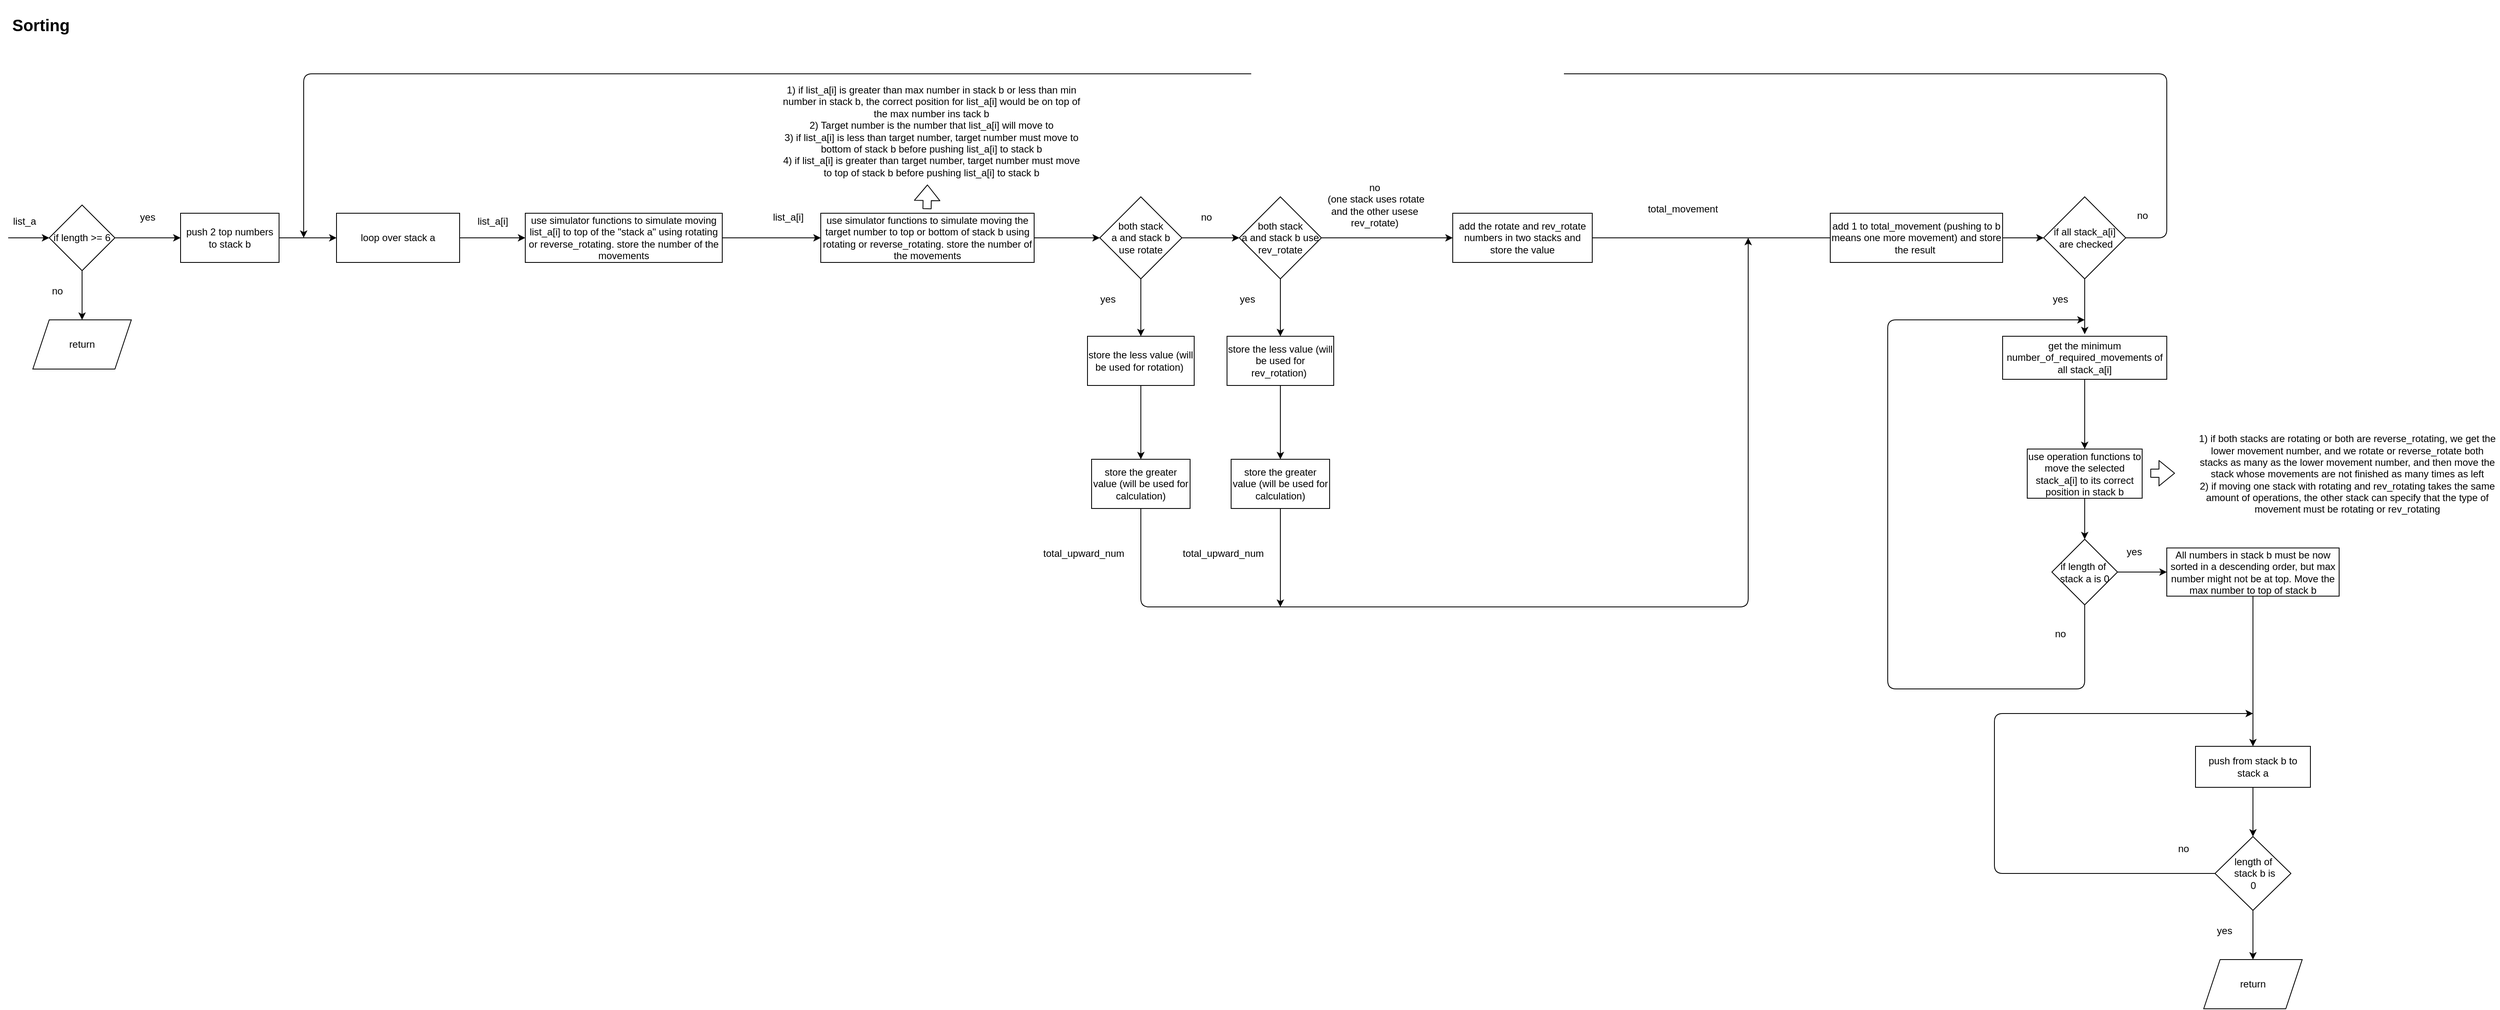 <mxfile>
    <diagram id="5VG0vfPGl2Hpjg8pp_6i" name="Page-1">
        <mxGraphModel dx="1707" dy="1222" grid="1" gridSize="10" guides="1" tooltips="1" connect="1" arrows="1" fold="1" page="1" pageScale="1" pageWidth="3300" pageHeight="4681" math="0" shadow="0">
            <root>
                <mxCell id="0"/>
                <mxCell id="1" parent="0"/>
                <mxCell id="26" style="edgeStyle=none;html=1;" parent="1" edge="1">
                    <mxGeometry relative="1" as="geometry">
                        <mxPoint x="140" y="440" as="targetPoint"/>
                        <mxPoint x="90" y="440" as="sourcePoint"/>
                    </mxGeometry>
                </mxCell>
                <mxCell id="28" style="edgeStyle=none;html=1;" parent="1" source="27" edge="1">
                    <mxGeometry relative="1" as="geometry">
                        <mxPoint x="180" y="540" as="targetPoint"/>
                    </mxGeometry>
                </mxCell>
                <mxCell id="31" style="edgeStyle=none;html=1;exitX=1;exitY=0.5;exitDx=0;exitDy=0;" parent="1" source="27" edge="1">
                    <mxGeometry relative="1" as="geometry">
                        <mxPoint x="300" y="440" as="targetPoint"/>
                    </mxGeometry>
                </mxCell>
                <mxCell id="27" value="if length &amp;gt;= 6" style="rhombus;whiteSpace=wrap;html=1;" parent="1" vertex="1">
                    <mxGeometry x="140" y="400" width="80" height="80" as="geometry"/>
                </mxCell>
                <mxCell id="29" value="return" style="shape=parallelogram;perimeter=parallelogramPerimeter;whiteSpace=wrap;html=1;fixedSize=1;" parent="1" vertex="1">
                    <mxGeometry x="120" y="540" width="120" height="60" as="geometry"/>
                </mxCell>
                <mxCell id="30" value="no" style="text;html=1;strokeColor=none;fillColor=none;align=center;verticalAlign=middle;whiteSpace=wrap;rounded=0;" parent="1" vertex="1">
                    <mxGeometry x="130" y="490" width="40" height="30" as="geometry"/>
                </mxCell>
                <mxCell id="32" value="yes" style="text;html=1;strokeColor=none;fillColor=none;align=center;verticalAlign=middle;whiteSpace=wrap;rounded=0;" parent="1" vertex="1">
                    <mxGeometry x="230" y="400" width="60" height="30" as="geometry"/>
                </mxCell>
                <mxCell id="34" style="edgeStyle=none;html=1;exitX=1;exitY=0.5;exitDx=0;exitDy=0;" parent="1" source="33" edge="1">
                    <mxGeometry relative="1" as="geometry">
                        <mxPoint x="490" y="440" as="targetPoint"/>
                    </mxGeometry>
                </mxCell>
                <mxCell id="33" value="push 2 top numbers to stack b" style="rounded=0;whiteSpace=wrap;html=1;" parent="1" vertex="1">
                    <mxGeometry x="300" y="410" width="120" height="60" as="geometry"/>
                </mxCell>
                <mxCell id="37" style="edgeStyle=none;html=1;" parent="1" source="35" edge="1">
                    <mxGeometry relative="1" as="geometry">
                        <mxPoint x="720" y="440" as="targetPoint"/>
                    </mxGeometry>
                </mxCell>
                <mxCell id="35" value="loop over stack a" style="rounded=0;whiteSpace=wrap;html=1;" parent="1" vertex="1">
                    <mxGeometry x="490" y="410" width="150" height="60" as="geometry"/>
                </mxCell>
                <mxCell id="38" value="list_a[i]" style="text;html=1;align=center;verticalAlign=middle;resizable=0;points=[];autosize=1;strokeColor=none;fillColor=none;" parent="1" vertex="1">
                    <mxGeometry x="650" y="405" width="60" height="30" as="geometry"/>
                </mxCell>
                <mxCell id="40" style="edgeStyle=none;html=1;" parent="1" source="39" edge="1">
                    <mxGeometry relative="1" as="geometry">
                        <mxPoint x="1080" y="440" as="targetPoint"/>
                    </mxGeometry>
                </mxCell>
                <mxCell id="39" value="use simulator functions to simulate moving list_a[i] to top of the &quot;stack a&quot; using rotating or reverse_rotating. store the number of the movements" style="rounded=0;whiteSpace=wrap;html=1;" parent="1" vertex="1">
                    <mxGeometry x="720" y="410" width="240" height="60" as="geometry"/>
                </mxCell>
                <mxCell id="47" value="list_a[i]" style="text;html=1;align=center;verticalAlign=middle;resizable=0;points=[];autosize=1;strokeColor=none;fillColor=none;" parent="1" vertex="1">
                    <mxGeometry x="1010" y="400" width="60" height="30" as="geometry"/>
                </mxCell>
                <mxCell id="54" value="" style="endArrow=classic;html=1;exitX=1;exitY=0.5;exitDx=0;exitDy=0;entryX=0;entryY=0.5;entryDx=0;entryDy=0;" parent="1" target="55" edge="1">
                    <mxGeometry width="50" height="50" relative="1" as="geometry">
                        <mxPoint x="1340" y="440" as="sourcePoint"/>
                        <mxPoint x="1420" y="430" as="targetPoint"/>
                    </mxGeometry>
                </mxCell>
                <mxCell id="56" style="edgeStyle=none;html=1;entryX=0.5;entryY=0;entryDx=0;entryDy=0;" parent="1" source="55" target="58" edge="1">
                    <mxGeometry relative="1" as="geometry">
                        <mxPoint x="1470" y="540" as="targetPoint"/>
                    </mxGeometry>
                </mxCell>
                <mxCell id="59" style="edgeStyle=none;html=1;" parent="1" source="55" edge="1">
                    <mxGeometry relative="1" as="geometry">
                        <mxPoint x="1590" y="440" as="targetPoint"/>
                    </mxGeometry>
                </mxCell>
                <mxCell id="55" value="both stack &lt;br&gt;a and&amp;nbsp;stack b &lt;br&gt;use rotate" style="rhombus;whiteSpace=wrap;html=1;" parent="1" vertex="1">
                    <mxGeometry x="1420" y="390" width="100" height="100" as="geometry"/>
                </mxCell>
                <mxCell id="57" value="yes" style="text;html=1;strokeColor=none;fillColor=none;align=center;verticalAlign=middle;whiteSpace=wrap;rounded=0;" parent="1" vertex="1">
                    <mxGeometry x="1400" y="500" width="60" height="30" as="geometry"/>
                </mxCell>
                <mxCell id="69" style="edgeStyle=none;html=1;" parent="1" source="58" edge="1">
                    <mxGeometry relative="1" as="geometry">
                        <mxPoint x="1470" y="710" as="targetPoint"/>
                    </mxGeometry>
                </mxCell>
                <mxCell id="58" value="store the less value (will be used for rotation)&amp;nbsp;" style="rounded=0;whiteSpace=wrap;html=1;" parent="1" vertex="1">
                    <mxGeometry x="1405" y="560" width="130" height="60" as="geometry"/>
                </mxCell>
                <mxCell id="60" value="no" style="text;html=1;strokeColor=none;fillColor=none;align=center;verticalAlign=middle;whiteSpace=wrap;rounded=0;" parent="1" vertex="1">
                    <mxGeometry x="1520" y="400" width="60" height="30" as="geometry"/>
                </mxCell>
                <mxCell id="61" style="edgeStyle=none;html=1;entryX=0.5;entryY=0;entryDx=0;entryDy=0;exitX=0.5;exitY=1;exitDx=0;exitDy=0;" parent="1" source="63" target="65" edge="1">
                    <mxGeometry relative="1" as="geometry">
                        <mxPoint x="1640" y="540" as="targetPoint"/>
                    </mxGeometry>
                </mxCell>
                <mxCell id="62" style="edgeStyle=none;html=1;" parent="1" source="63" edge="1">
                    <mxGeometry relative="1" as="geometry">
                        <mxPoint x="1850" y="440" as="targetPoint"/>
                    </mxGeometry>
                </mxCell>
                <mxCell id="63" value="both stack &lt;br&gt;a and&amp;nbsp;stack b use rev_rotate" style="rhombus;whiteSpace=wrap;html=1;" parent="1" vertex="1">
                    <mxGeometry x="1590" y="390" width="100" height="100" as="geometry"/>
                </mxCell>
                <mxCell id="64" value="yes" style="text;html=1;strokeColor=none;fillColor=none;align=center;verticalAlign=middle;whiteSpace=wrap;rounded=0;" parent="1" vertex="1">
                    <mxGeometry x="1570" y="500" width="60" height="30" as="geometry"/>
                </mxCell>
                <mxCell id="65" value="store the less value (will be used for rev_rotation)&amp;nbsp;" style="rounded=0;whiteSpace=wrap;html=1;" parent="1" vertex="1">
                    <mxGeometry x="1575" y="560" width="130" height="60" as="geometry"/>
                </mxCell>
                <mxCell id="66" value="no&lt;br&gt;&amp;nbsp;(one stack uses rotate and the other usese rev_rotate)" style="text;html=1;strokeColor=none;fillColor=none;align=center;verticalAlign=middle;whiteSpace=wrap;rounded=0;" parent="1" vertex="1">
                    <mxGeometry x="1690" y="370" width="130" height="60" as="geometry"/>
                </mxCell>
                <mxCell id="75" style="edgeStyle=none;html=1;exitX=0.5;exitY=1;exitDx=0;exitDy=0;" parent="1" source="70" edge="1">
                    <mxGeometry relative="1" as="geometry">
                        <mxPoint x="2210" y="440" as="targetPoint"/>
                        <Array as="points">
                            <mxPoint x="1470" y="890"/>
                            <mxPoint x="2210" y="890"/>
                        </Array>
                    </mxGeometry>
                </mxCell>
                <mxCell id="70" value="store the greater value (will be used for calculation)" style="rounded=0;whiteSpace=wrap;html=1;" parent="1" vertex="1">
                    <mxGeometry x="1410" y="710" width="120" height="60" as="geometry"/>
                </mxCell>
                <mxCell id="71" style="edgeStyle=none;html=1;" parent="1" edge="1">
                    <mxGeometry relative="1" as="geometry">
                        <mxPoint x="1640" y="710" as="targetPoint"/>
                        <mxPoint x="1640" y="620" as="sourcePoint"/>
                    </mxGeometry>
                </mxCell>
                <mxCell id="76" style="edgeStyle=none;html=1;" parent="1" source="72" edge="1">
                    <mxGeometry relative="1" as="geometry">
                        <mxPoint x="1640" y="890" as="targetPoint"/>
                    </mxGeometry>
                </mxCell>
                <mxCell id="72" value="store the greater value (will be used for calculation)" style="rounded=0;whiteSpace=wrap;html=1;" parent="1" vertex="1">
                    <mxGeometry x="1580" y="710" width="120" height="60" as="geometry"/>
                </mxCell>
                <mxCell id="77" style="edgeStyle=none;html=1;" parent="1" source="73" edge="1">
                    <mxGeometry relative="1" as="geometry">
                        <mxPoint x="2340" y="440" as="targetPoint"/>
                    </mxGeometry>
                </mxCell>
                <mxCell id="73" value="add the rotate and rev_rotate numbers in two stacks and store the value" style="rounded=0;whiteSpace=wrap;html=1;" parent="1" vertex="1">
                    <mxGeometry x="1850" y="410" width="170" height="60" as="geometry"/>
                </mxCell>
                <mxCell id="79" value="&lt;span style=&quot;&quot;&gt;total_upward_num&lt;/span&gt;" style="text;html=1;align=center;verticalAlign=middle;resizable=0;points=[];autosize=1;strokeColor=none;fillColor=none;" parent="1" vertex="1">
                    <mxGeometry x="1340" y="810" width="120" height="30" as="geometry"/>
                </mxCell>
                <mxCell id="80" value="&lt;span style=&quot;&quot;&gt;total_upward_num&lt;/span&gt;" style="text;html=1;align=center;verticalAlign=middle;resizable=0;points=[];autosize=1;strokeColor=none;fillColor=none;" parent="1" vertex="1">
                    <mxGeometry x="1510" y="810" width="120" height="30" as="geometry"/>
                </mxCell>
                <mxCell id="82" value="&lt;span style=&quot;&quot;&gt;total_movement&lt;/span&gt;" style="text;html=1;align=center;verticalAlign=middle;resizable=0;points=[];autosize=1;strokeColor=none;fillColor=none;" parent="1" vertex="1">
                    <mxGeometry x="2075" y="390" width="110" height="30" as="geometry"/>
                </mxCell>
                <mxCell id="85" style="edgeStyle=none;html=1;exitX=1;exitY=0.5;exitDx=0;exitDy=0;" parent="1" source="87" edge="1">
                    <mxGeometry relative="1" as="geometry">
                        <mxPoint x="450" y="440" as="targetPoint"/>
                        <mxPoint x="2720" y="440" as="sourcePoint"/>
                        <Array as="points">
                            <mxPoint x="2720" y="440"/>
                            <mxPoint x="2720" y="240"/>
                            <mxPoint x="2570" y="240"/>
                            <mxPoint x="450" y="240"/>
                        </Array>
                    </mxGeometry>
                </mxCell>
                <mxCell id="86" style="edgeStyle=none;html=1;" parent="1" source="84" edge="1">
                    <mxGeometry relative="1" as="geometry">
                        <mxPoint x="2570" y="440" as="targetPoint"/>
                    </mxGeometry>
                </mxCell>
                <mxCell id="84" value="add 1 to&amp;nbsp;&lt;span style=&quot;&quot;&gt;total_movement (pushing to b means one more movement) and store the result&amp;nbsp;&lt;br&gt;&lt;/span&gt;" style="rounded=0;whiteSpace=wrap;html=1;" parent="1" vertex="1">
                    <mxGeometry x="2310" y="410" width="210" height="60" as="geometry"/>
                </mxCell>
                <mxCell id="90" style="edgeStyle=none;html=1;" parent="1" source="87" edge="1">
                    <mxGeometry relative="1" as="geometry">
                        <mxPoint x="2620" y="557.5" as="targetPoint"/>
                    </mxGeometry>
                </mxCell>
                <mxCell id="87" value="if all stack_a[i]&lt;br&gt;&amp;nbsp;are checked" style="rhombus;whiteSpace=wrap;html=1;" parent="1" vertex="1">
                    <mxGeometry x="2570" y="390" width="100" height="100" as="geometry"/>
                </mxCell>
                <mxCell id="89" value="no" style="text;html=1;align=center;verticalAlign=middle;resizable=0;points=[];autosize=1;strokeColor=none;fillColor=none;" parent="1" vertex="1">
                    <mxGeometry x="2670" y="397.5" width="40" height="30" as="geometry"/>
                </mxCell>
                <mxCell id="91" value="yes" style="text;html=1;align=center;verticalAlign=middle;resizable=0;points=[];autosize=1;strokeColor=none;fillColor=none;" parent="1" vertex="1">
                    <mxGeometry x="2570" y="500" width="40" height="30" as="geometry"/>
                </mxCell>
                <mxCell id="93" style="edgeStyle=none;html=1;" parent="1" source="92" edge="1">
                    <mxGeometry relative="1" as="geometry">
                        <mxPoint x="2620" y="697.5" as="targetPoint"/>
                    </mxGeometry>
                </mxCell>
                <mxCell id="92" value="get the minimum number_of_required_movements&amp;nbsp;of all stack_a[i]" style="rounded=0;whiteSpace=wrap;html=1;" parent="1" vertex="1">
                    <mxGeometry x="2520" y="560" width="200" height="52.5" as="geometry"/>
                </mxCell>
                <mxCell id="96" style="edgeStyle=none;html=1;" parent="1" source="94" edge="1">
                    <mxGeometry relative="1" as="geometry">
                        <mxPoint x="2620" y="807.5" as="targetPoint"/>
                    </mxGeometry>
                </mxCell>
                <mxCell id="94" value="use operation functions to move the selected stack_a[i] to its correct position in stack b" style="rounded=0;whiteSpace=wrap;html=1;" parent="1" vertex="1">
                    <mxGeometry x="2550" y="697.5" width="140" height="60" as="geometry"/>
                </mxCell>
                <mxCell id="101" style="edgeStyle=none;html=1;entryX=0;entryY=0.5;entryDx=0;entryDy=0;" parent="1" source="97" target="125" edge="1">
                    <mxGeometry relative="1" as="geometry">
                        <mxPoint x="2740" y="847.5" as="targetPoint"/>
                    </mxGeometry>
                </mxCell>
                <mxCell id="109" style="edgeStyle=none;html=1;" parent="1" source="97" edge="1">
                    <mxGeometry relative="1" as="geometry">
                        <mxPoint x="2620" y="540" as="targetPoint"/>
                        <Array as="points">
                            <mxPoint x="2620" y="990"/>
                            <mxPoint x="2380" y="990"/>
                            <mxPoint x="2380" y="540"/>
                        </Array>
                    </mxGeometry>
                </mxCell>
                <mxCell id="97" value="if length of&amp;nbsp;&lt;br&gt;stack a is 0" style="rhombus;whiteSpace=wrap;html=1;" parent="1" vertex="1">
                    <mxGeometry x="2580" y="807.5" width="80" height="80" as="geometry"/>
                </mxCell>
                <mxCell id="99" value="no" style="text;html=1;align=center;verticalAlign=middle;resizable=0;points=[];autosize=1;strokeColor=none;fillColor=none;" parent="1" vertex="1">
                    <mxGeometry x="2570" y="907.5" width="40" height="30" as="geometry"/>
                </mxCell>
                <mxCell id="102" value="yes" style="text;html=1;align=center;verticalAlign=middle;resizable=0;points=[];autosize=1;strokeColor=none;fillColor=none;" parent="1" vertex="1">
                    <mxGeometry x="2660" y="807.5" width="40" height="30" as="geometry"/>
                </mxCell>
                <mxCell id="105" value="1) if list_a[i] is greater than max number in stack b or less than min number in stack b, the correct position for list_a[i] would be on top of the max number ins tack b&lt;br&gt;2) Target number is the number that list_a[i] will move to&lt;br&gt;3) if list_a[i] is less than target number, target number must move to bottom of stack b before pushing list_a[i] to stack b&lt;br&gt;4) if list_a[i] is greater than target number, target number must move to top of stack b before pushing list_a[i] to stack b" style="text;html=1;strokeColor=none;fillColor=none;align=center;verticalAlign=middle;whiteSpace=wrap;rounded=0;" parent="1" vertex="1">
                    <mxGeometry x="1030" y="250" width="370" height="120" as="geometry"/>
                </mxCell>
                <mxCell id="106" value="1) if both stacks are rotating or both are reverse_rotating, we get the lower movement number, and we rotate or reverse_rotate both stacks as many as the lower movement number, and then move the stack whose movements are not finished as many times as left&lt;br&gt;2) if moving one stack with rotating and rev_rotating takes the same amount of operations, the other stack can specify that the type of movement must be rotating or rev_rotating" style="text;html=1;strokeColor=none;fillColor=none;align=center;verticalAlign=middle;whiteSpace=wrap;rounded=0;" parent="1" vertex="1">
                    <mxGeometry x="2755" y="671.25" width="370" height="112.5" as="geometry"/>
                </mxCell>
                <mxCell id="113" value="push from stack b to stack a" style="rounded=0;whiteSpace=wrap;html=1;" parent="1" vertex="1">
                    <mxGeometry x="2755" y="1060" width="140" height="50" as="geometry"/>
                </mxCell>
                <mxCell id="118" style="edgeStyle=none;html=1;" parent="1" source="117" edge="1">
                    <mxGeometry relative="1" as="geometry">
                        <mxPoint x="2825" y="1020" as="targetPoint"/>
                        <Array as="points">
                            <mxPoint x="2510" y="1215"/>
                            <mxPoint x="2510" y="1020"/>
                        </Array>
                    </mxGeometry>
                </mxCell>
                <mxCell id="129" style="edgeStyle=none;html=1;" parent="1" source="117" target="122" edge="1">
                    <mxGeometry relative="1" as="geometry"/>
                </mxCell>
                <mxCell id="117" value="length of&lt;br&gt;&amp;nbsp;stack b is&lt;br&gt;0" style="rhombus;whiteSpace=wrap;html=1;" parent="1" vertex="1">
                    <mxGeometry x="2778.75" y="1170" width="92.5" height="90" as="geometry"/>
                </mxCell>
                <mxCell id="119" value="no" style="text;html=1;align=center;verticalAlign=middle;resizable=0;points=[];autosize=1;strokeColor=none;fillColor=none;" parent="1" vertex="1">
                    <mxGeometry x="2720" y="1170" width="40" height="30" as="geometry"/>
                </mxCell>
                <mxCell id="121" value="yes" style="text;html=1;align=center;verticalAlign=middle;resizable=0;points=[];autosize=1;strokeColor=none;fillColor=none;" parent="1" vertex="1">
                    <mxGeometry x="2770" y="1270" width="40" height="30" as="geometry"/>
                </mxCell>
                <mxCell id="122" value="return" style="shape=parallelogram;perimeter=parallelogramPerimeter;whiteSpace=wrap;html=1;fixedSize=1;" parent="1" vertex="1">
                    <mxGeometry x="2765" y="1320" width="120" height="60" as="geometry"/>
                </mxCell>
                <mxCell id="124" style="edgeStyle=none;html=1;entryX=0.5;entryY=0;entryDx=0;entryDy=0;" parent="1" target="117" edge="1">
                    <mxGeometry relative="1" as="geometry">
                        <mxPoint x="2825" y="1110" as="sourcePoint"/>
                    </mxGeometry>
                </mxCell>
                <mxCell id="128" style="edgeStyle=none;html=1;" parent="1" source="125" edge="1">
                    <mxGeometry relative="1" as="geometry">
                        <mxPoint x="2825" y="1060" as="targetPoint"/>
                    </mxGeometry>
                </mxCell>
                <mxCell id="125" value="All numbers in stack b must be now sorted in a descending order, but max number might not be at top. Move the max number to top of stack b" style="rounded=0;whiteSpace=wrap;html=1;" parent="1" vertex="1">
                    <mxGeometry x="2720" y="818.13" width="210" height="58.75" as="geometry"/>
                </mxCell>
                <mxCell id="130" value="" style="shape=flexArrow;endArrow=classic;html=1;" parent="1" edge="1">
                    <mxGeometry width="50" height="50" relative="1" as="geometry">
                        <mxPoint x="1209.5" y="405" as="sourcePoint"/>
                        <mxPoint x="1210" y="375" as="targetPoint"/>
                    </mxGeometry>
                </mxCell>
                <mxCell id="131" value="" style="shape=flexArrow;endArrow=classic;html=1;" parent="1" edge="1">
                    <mxGeometry width="50" height="50" relative="1" as="geometry">
                        <mxPoint x="2700" y="727" as="sourcePoint"/>
                        <mxPoint x="2730" y="727" as="targetPoint"/>
                    </mxGeometry>
                </mxCell>
                <mxCell id="132" value="&lt;h1&gt;&lt;font style=&quot;font-size: 20px;&quot;&gt;Sorting&lt;/font&gt;&lt;/h1&gt;" style="text;html=1;strokeColor=none;fillColor=none;spacing=5;spacingTop=-20;whiteSpace=wrap;overflow=hidden;rounded=0;" parent="1" vertex="1">
                    <mxGeometry x="90" y="160" width="100" height="50" as="geometry"/>
                </mxCell>
                <mxCell id="139" value="list_a" style="text;html=1;strokeColor=none;fillColor=none;align=center;verticalAlign=middle;whiteSpace=wrap;rounded=0;" vertex="1" parent="1">
                    <mxGeometry x="80" y="405" width="60" height="30" as="geometry"/>
                </mxCell>
                <mxCell id="140" value="use simulator functions to simulate moving the target number to top or bottom of stack b using rotating or reverse_rotating. store the number of the movements" style="rounded=0;whiteSpace=wrap;html=1;" vertex="1" parent="1">
                    <mxGeometry x="1080" y="410" width="260" height="60" as="geometry"/>
                </mxCell>
            </root>
        </mxGraphModel>
    </diagram>
</mxfile>